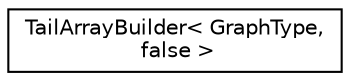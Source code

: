 digraph "Graphical Class Hierarchy"
{
 // LATEX_PDF_SIZE
  edge [fontname="Helvetica",fontsize="10",labelfontname="Helvetica",labelfontsize="10"];
  node [fontname="Helvetica",fontsize="10",shape=record];
  rankdir="LR";
  Node0 [label="TailArrayBuilder\< GraphType,\l false \>",height=0.2,width=0.4,color="black", fillcolor="white", style="filled",URL="$structoperations__research_1_1or__internal_1_1_tail_array_builder_3_01_graph_type_00_01false_01_4.html",tooltip=" "];
}
